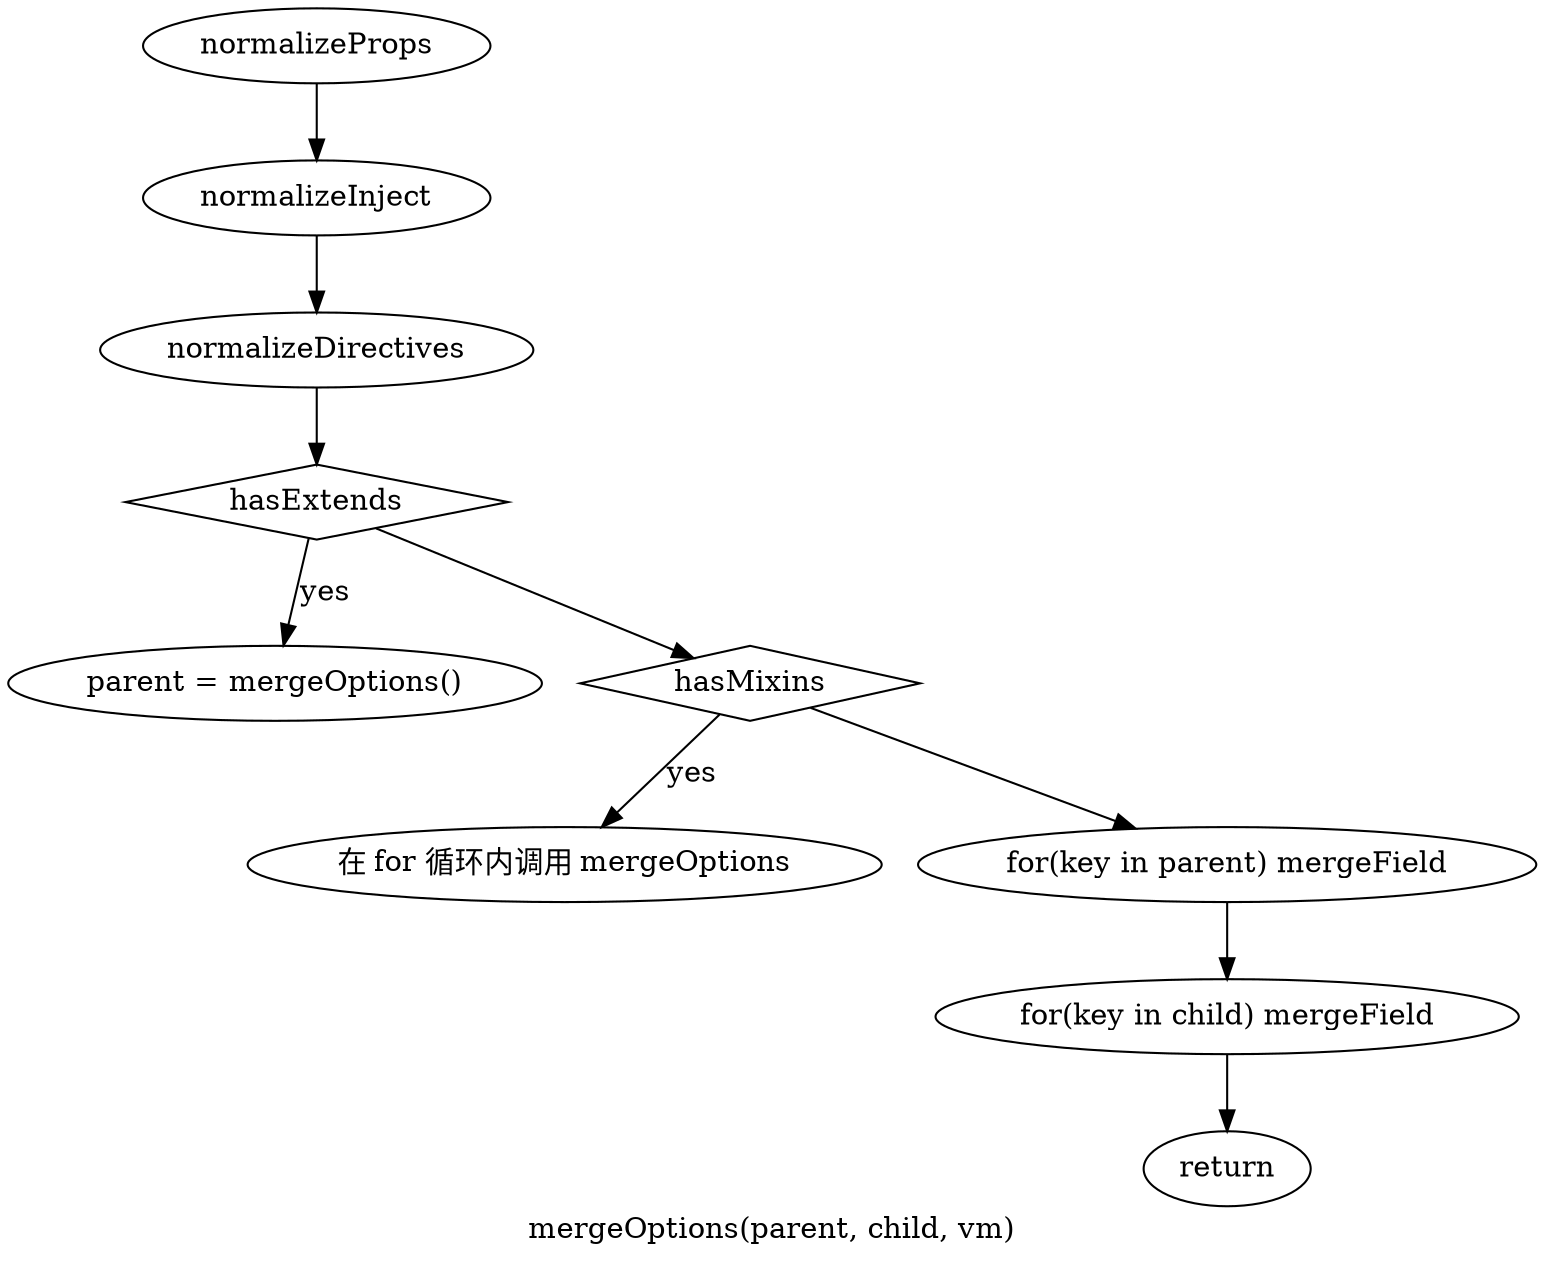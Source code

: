 digraph G {
    graph[style=dotted]
    label="mergeOptions(parent, child, vm)"
    normalizeProps -> normalizeInject
    normalizeInject -> normalizeDirectives
    hasExtends [
        shape=diamond
    ]
    normalizeDirectives -> hasExtends
    callMergeOptions [
        label="parent = mergeOptions()"
    ]
    hasExtends -> callMergeOptions [label="yes"]
    hasMixins [
        shape=diamond
    ]
    hasExtends -> hasMixins
    callMergeoptionsByFor [
        label="在 for 循环内调用 mergeOptions"
    ]
    hasMixins -> callMergeoptionsByFor [label="yes"]
    mergeParentField [
        label="for(key in parent) mergeField"
    ]
    hasMixins -> mergeParentField
    mergeChildField [
        label="for(key in child) mergeField"
    ]
    mergeParentField -> mergeChildField
    mergeChildField -> return
}